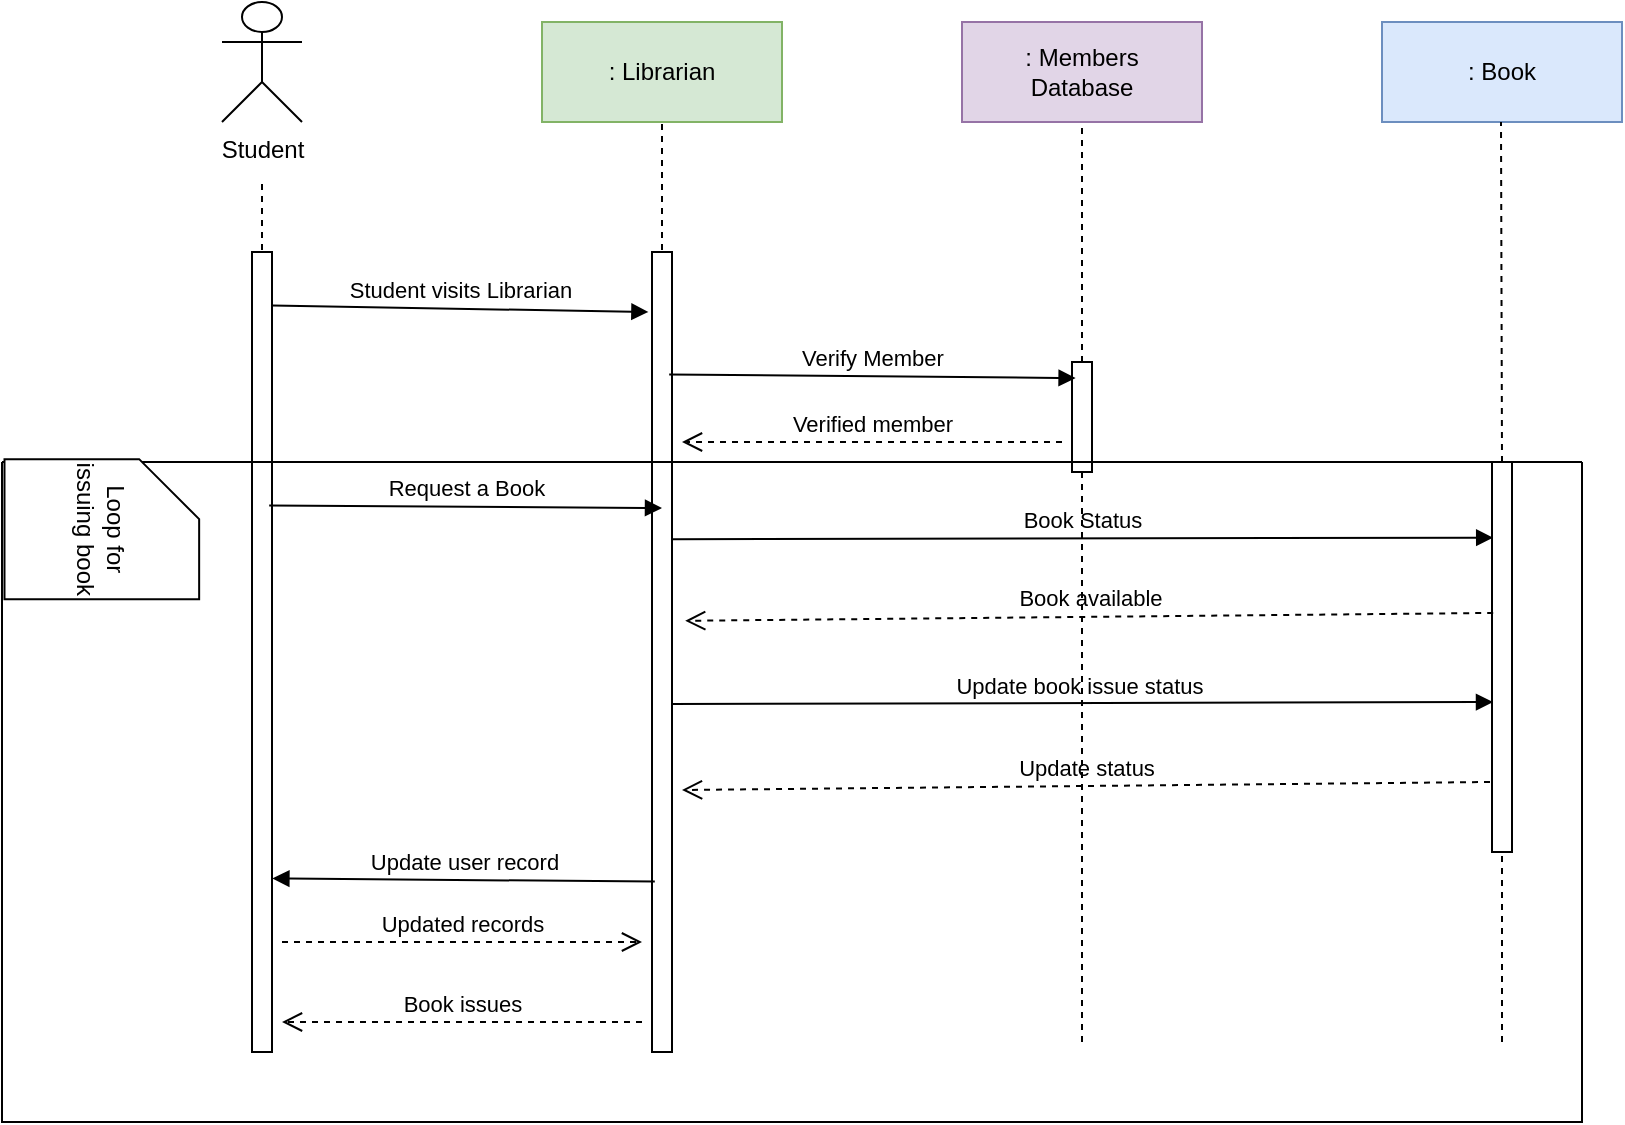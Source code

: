 <mxfile version="21.7.5" type="google">
  <diagram name="Page-1" id="phiUj0hAKQhVOviOsuK2">
    <mxGraphModel grid="1" page="1" gridSize="10" guides="1" tooltips="1" connect="1" arrows="1" fold="1" pageScale="1" pageWidth="850" pageHeight="1100" math="0" shadow="0">
      <root>
        <mxCell id="0" />
        <mxCell id="1" parent="0" />
        <mxCell id="hf0ssBinARMvTUdtD5zW-1" value="Student" style="shape=umlActor;verticalLabelPosition=bottom;verticalAlign=top;html=1;outlineConnect=0;" vertex="1" parent="1">
          <mxGeometry x="120" y="40" width="40" height="60" as="geometry" />
        </mxCell>
        <mxCell id="hf0ssBinARMvTUdtD5zW-2" value=": Librarian" style="rounded=0;whiteSpace=wrap;html=1;fillColor=#d5e8d4;strokeColor=#82b366;" vertex="1" parent="1">
          <mxGeometry x="280" y="50" width="120" height="50" as="geometry" />
        </mxCell>
        <mxCell id="hf0ssBinARMvTUdtD5zW-3" value=": Members &lt;br&gt;Database" style="rounded=0;whiteSpace=wrap;html=1;fillColor=#e1d5e7;strokeColor=#9673a6;" vertex="1" parent="1">
          <mxGeometry x="490" y="50" width="120" height="50" as="geometry" />
        </mxCell>
        <mxCell id="hf0ssBinARMvTUdtD5zW-4" value=": Book" style="rounded=0;whiteSpace=wrap;html=1;fillColor=#dae8fc;strokeColor=#6c8ebf;" vertex="1" parent="1">
          <mxGeometry x="700" y="50" width="120" height="50" as="geometry" />
        </mxCell>
        <mxCell id="hf0ssBinARMvTUdtD5zW-5" value="" style="endArrow=none;dashed=1;html=1;rounded=0;entryX=0.5;entryY=1;entryDx=0;entryDy=0;" edge="1" parent="1" target="hf0ssBinARMvTUdtD5zW-3">
          <mxGeometry width="50" height="50" relative="1" as="geometry">
            <mxPoint x="550" y="220" as="sourcePoint" />
            <mxPoint x="450" y="280" as="targetPoint" />
          </mxGeometry>
        </mxCell>
        <mxCell id="hf0ssBinARMvTUdtD5zW-6" value="" style="endArrow=none;dashed=1;html=1;rounded=0;entryX=0.5;entryY=1;entryDx=0;entryDy=0;" edge="1" parent="1" target="hf0ssBinARMvTUdtD5zW-2">
          <mxGeometry width="50" height="50" relative="1" as="geometry">
            <mxPoint x="340" y="170" as="sourcePoint" />
            <mxPoint x="450" y="280" as="targetPoint" />
          </mxGeometry>
        </mxCell>
        <mxCell id="hf0ssBinARMvTUdtD5zW-7" value="" style="endArrow=none;dashed=1;html=1;rounded=0;" edge="1" parent="1">
          <mxGeometry width="50" height="50" relative="1" as="geometry">
            <mxPoint x="140" y="170" as="sourcePoint" />
            <mxPoint x="140" y="130" as="targetPoint" />
          </mxGeometry>
        </mxCell>
        <mxCell id="hf0ssBinARMvTUdtD5zW-8" value="" style="endArrow=none;dashed=1;html=1;rounded=0;entryX=0.5;entryY=1;entryDx=0;entryDy=0;" edge="1" parent="1">
          <mxGeometry width="50" height="50" relative="1" as="geometry">
            <mxPoint x="760" y="270" as="sourcePoint" />
            <mxPoint x="759.5" y="100" as="targetPoint" />
          </mxGeometry>
        </mxCell>
        <mxCell id="hf0ssBinARMvTUdtD5zW-10" value="" style="rounded=0;whiteSpace=wrap;html=1;rotation=-90;" vertex="1" parent="1">
          <mxGeometry x="140" y="360" width="400" height="10" as="geometry" />
        </mxCell>
        <mxCell id="hf0ssBinARMvTUdtD5zW-11" value="" style="rounded=0;whiteSpace=wrap;html=1;rotation=-90;" vertex="1" parent="1">
          <mxGeometry x="522.5" y="242.5" width="55" height="10" as="geometry" />
        </mxCell>
        <mxCell id="hf0ssBinARMvTUdtD5zW-12" value="" style="rounded=0;whiteSpace=wrap;html=1;rotation=-90;" vertex="1" parent="1">
          <mxGeometry x="662.5" y="362.5" width="195" height="10" as="geometry" />
        </mxCell>
        <mxCell id="hf0ssBinARMvTUdtD5zW-9" value="" style="rounded=0;whiteSpace=wrap;html=1;rotation=-90;" vertex="1" parent="1">
          <mxGeometry x="-60" y="360" width="400" height="10" as="geometry" />
        </mxCell>
        <mxCell id="hf0ssBinARMvTUdtD5zW-13" value="Student visits Librarian" style="html=1;verticalAlign=bottom;endArrow=block;curved=0;rounded=0;exitX=0.933;exitY=1.02;exitDx=0;exitDy=0;exitPerimeter=0;entryX=0.925;entryY=-0.18;entryDx=0;entryDy=0;entryPerimeter=0;" edge="1" parent="1" source="hf0ssBinARMvTUdtD5zW-9" target="hf0ssBinARMvTUdtD5zW-10">
          <mxGeometry width="80" relative="1" as="geometry">
            <mxPoint x="250" y="240" as="sourcePoint" />
            <mxPoint x="680" y="238" as="targetPoint" />
          </mxGeometry>
        </mxCell>
        <mxCell id="hf0ssBinARMvTUdtD5zW-14" value="Verify Member" style="html=1;verticalAlign=bottom;endArrow=block;curved=0;rounded=0;entryX=0.854;entryY=0.18;entryDx=0;entryDy=0;entryPerimeter=0;exitX=0.847;exitY=0.86;exitDx=0;exitDy=0;exitPerimeter=0;" edge="1" parent="1" source="hf0ssBinARMvTUdtD5zW-10" target="hf0ssBinARMvTUdtD5zW-11">
          <mxGeometry width="80" relative="1" as="geometry">
            <mxPoint x="350" y="230" as="sourcePoint" />
            <mxPoint x="528" y="233" as="targetPoint" />
          </mxGeometry>
        </mxCell>
        <mxCell id="hf0ssBinARMvTUdtD5zW-16" value="Book Status" style="html=1;verticalAlign=bottom;endArrow=block;curved=0;rounded=0;exitX=0.641;exitY=1.02;exitDx=0;exitDy=0;exitPerimeter=0;entryX=0.806;entryY=0.06;entryDx=0;entryDy=0;entryPerimeter=0;" edge="1" parent="1" source="hf0ssBinARMvTUdtD5zW-10" target="hf0ssBinARMvTUdtD5zW-12">
          <mxGeometry width="80" relative="1" as="geometry">
            <mxPoint x="378" y="410" as="sourcePoint" />
            <mxPoint x="585" y="410" as="targetPoint" />
          </mxGeometry>
        </mxCell>
        <mxCell id="hf0ssBinARMvTUdtD5zW-17" value="Book available" style="html=1;verticalAlign=bottom;endArrow=open;dashed=1;endSize=8;curved=0;rounded=0;entryX=0.539;entryY=1.66;entryDx=0;entryDy=0;entryPerimeter=0;exitX=0.613;exitY=0.06;exitDx=0;exitDy=0;exitPerimeter=0;" edge="1" parent="1" source="hf0ssBinARMvTUdtD5zW-12" target="hf0ssBinARMvTUdtD5zW-10">
          <mxGeometry relative="1" as="geometry">
            <mxPoint x="590" y="400" as="sourcePoint" />
            <mxPoint x="203" y="401" as="targetPoint" />
          </mxGeometry>
        </mxCell>
        <mxCell id="hf0ssBinARMvTUdtD5zW-18" value="Update book issue status&amp;nbsp;" style="html=1;verticalAlign=bottom;endArrow=block;curved=0;rounded=0;exitX=0.641;exitY=1.02;exitDx=0;exitDy=0;exitPerimeter=0;entryX=0.806;entryY=0.06;entryDx=0;entryDy=0;entryPerimeter=0;" edge="1" parent="1">
          <mxGeometry width="80" relative="1" as="geometry">
            <mxPoint x="344.5" y="391" as="sourcePoint" />
            <mxPoint x="755.5" y="390" as="targetPoint" />
          </mxGeometry>
        </mxCell>
        <mxCell id="hf0ssBinARMvTUdtD5zW-19" value="Update status" style="html=1;verticalAlign=bottom;endArrow=open;dashed=1;endSize=8;curved=0;rounded=0;entryX=0.539;entryY=1.66;entryDx=0;entryDy=0;entryPerimeter=0;exitX=0.613;exitY=0.06;exitDx=0;exitDy=0;exitPerimeter=0;" edge="1" parent="1">
          <mxGeometry relative="1" as="geometry">
            <mxPoint x="754" y="430" as="sourcePoint" />
            <mxPoint x="350" y="434" as="targetPoint" />
          </mxGeometry>
        </mxCell>
        <mxCell id="hf0ssBinARMvTUdtD5zW-20" value="Update user record" style="html=1;verticalAlign=bottom;endArrow=block;curved=0;rounded=0;exitX=0.213;exitY=0.14;exitDx=0;exitDy=0;exitPerimeter=0;entryX=0.217;entryY=1.02;entryDx=0;entryDy=0;entryPerimeter=0;" edge="1" parent="1" source="hf0ssBinARMvTUdtD5zW-10" target="hf0ssBinARMvTUdtD5zW-9">
          <mxGeometry width="80" relative="1" as="geometry">
            <mxPoint x="152" y="300" as="sourcePoint" />
            <mxPoint x="170" y="450" as="targetPoint" />
          </mxGeometry>
        </mxCell>
        <mxCell id="hf0ssBinARMvTUdtD5zW-21" value="Updated records" style="html=1;verticalAlign=bottom;endArrow=open;dashed=1;endSize=8;curved=0;rounded=0;" edge="1" parent="1">
          <mxGeometry relative="1" as="geometry">
            <mxPoint x="150" y="510" as="sourcePoint" />
            <mxPoint x="330" y="510" as="targetPoint" />
          </mxGeometry>
        </mxCell>
        <mxCell id="hf0ssBinARMvTUdtD5zW-22" value="Book issues" style="html=1;verticalAlign=bottom;endArrow=open;dashed=1;endSize=8;curved=0;rounded=0;" edge="1" parent="1">
          <mxGeometry relative="1" as="geometry">
            <mxPoint x="330" y="550" as="sourcePoint" />
            <mxPoint x="150" y="550" as="targetPoint" />
          </mxGeometry>
        </mxCell>
        <mxCell id="hf0ssBinARMvTUdtD5zW-25" value="Verified member" style="html=1;verticalAlign=bottom;endArrow=open;dashed=1;endSize=8;curved=0;rounded=0;" edge="1" parent="1">
          <mxGeometry relative="1" as="geometry">
            <mxPoint x="540" y="260" as="sourcePoint" />
            <mxPoint x="350" y="260" as="targetPoint" />
          </mxGeometry>
        </mxCell>
        <mxCell id="hf0ssBinARMvTUdtD5zW-26" value="Request a Book" style="html=1;verticalAlign=bottom;endArrow=block;curved=0;rounded=0;entryX=0.925;entryY=-0.18;entryDx=0;entryDy=0;entryPerimeter=0;exitX=0.683;exitY=0.86;exitDx=0;exitDy=0;exitPerimeter=0;" edge="1" parent="1" source="hf0ssBinARMvTUdtD5zW-9">
          <mxGeometry width="80" relative="1" as="geometry">
            <mxPoint x="150" y="293" as="sourcePoint" />
            <mxPoint x="340" y="293" as="targetPoint" />
          </mxGeometry>
        </mxCell>
        <mxCell id="hf0ssBinARMvTUdtD5zW-27" value="" style="endArrow=none;dashed=1;html=1;rounded=0;entryX=0;entryY=0.5;entryDx=0;entryDy=0;" edge="1" parent="1" target="hf0ssBinARMvTUdtD5zW-11">
          <mxGeometry width="50" height="50" relative="1" as="geometry">
            <mxPoint x="550" y="560" as="sourcePoint" />
            <mxPoint x="450" y="340" as="targetPoint" />
          </mxGeometry>
        </mxCell>
        <mxCell id="hf0ssBinARMvTUdtD5zW-28" value="" style="endArrow=none;dashed=1;html=1;rounded=0;entryX=0;entryY=0.5;entryDx=0;entryDy=0;" edge="1" parent="1" target="hf0ssBinARMvTUdtD5zW-12">
          <mxGeometry width="50" height="50" relative="1" as="geometry">
            <mxPoint x="760" y="560" as="sourcePoint" />
            <mxPoint x="759" y="490" as="targetPoint" />
          </mxGeometry>
        </mxCell>
        <mxCell id="hf0ssBinARMvTUdtD5zW-29" value="" style="swimlane;startSize=0;" vertex="1" parent="1">
          <mxGeometry x="10" y="270" width="790" height="330" as="geometry" />
        </mxCell>
        <mxCell id="hf0ssBinARMvTUdtD5zW-30" value="Loop for issuing book" style="shape=card;whiteSpace=wrap;html=1;rotation=90;" vertex="1" parent="hf0ssBinARMvTUdtD5zW-29">
          <mxGeometry x="14.91" y="-15.09" width="70" height="97.33" as="geometry" />
        </mxCell>
      </root>
    </mxGraphModel>
  </diagram>
</mxfile>
